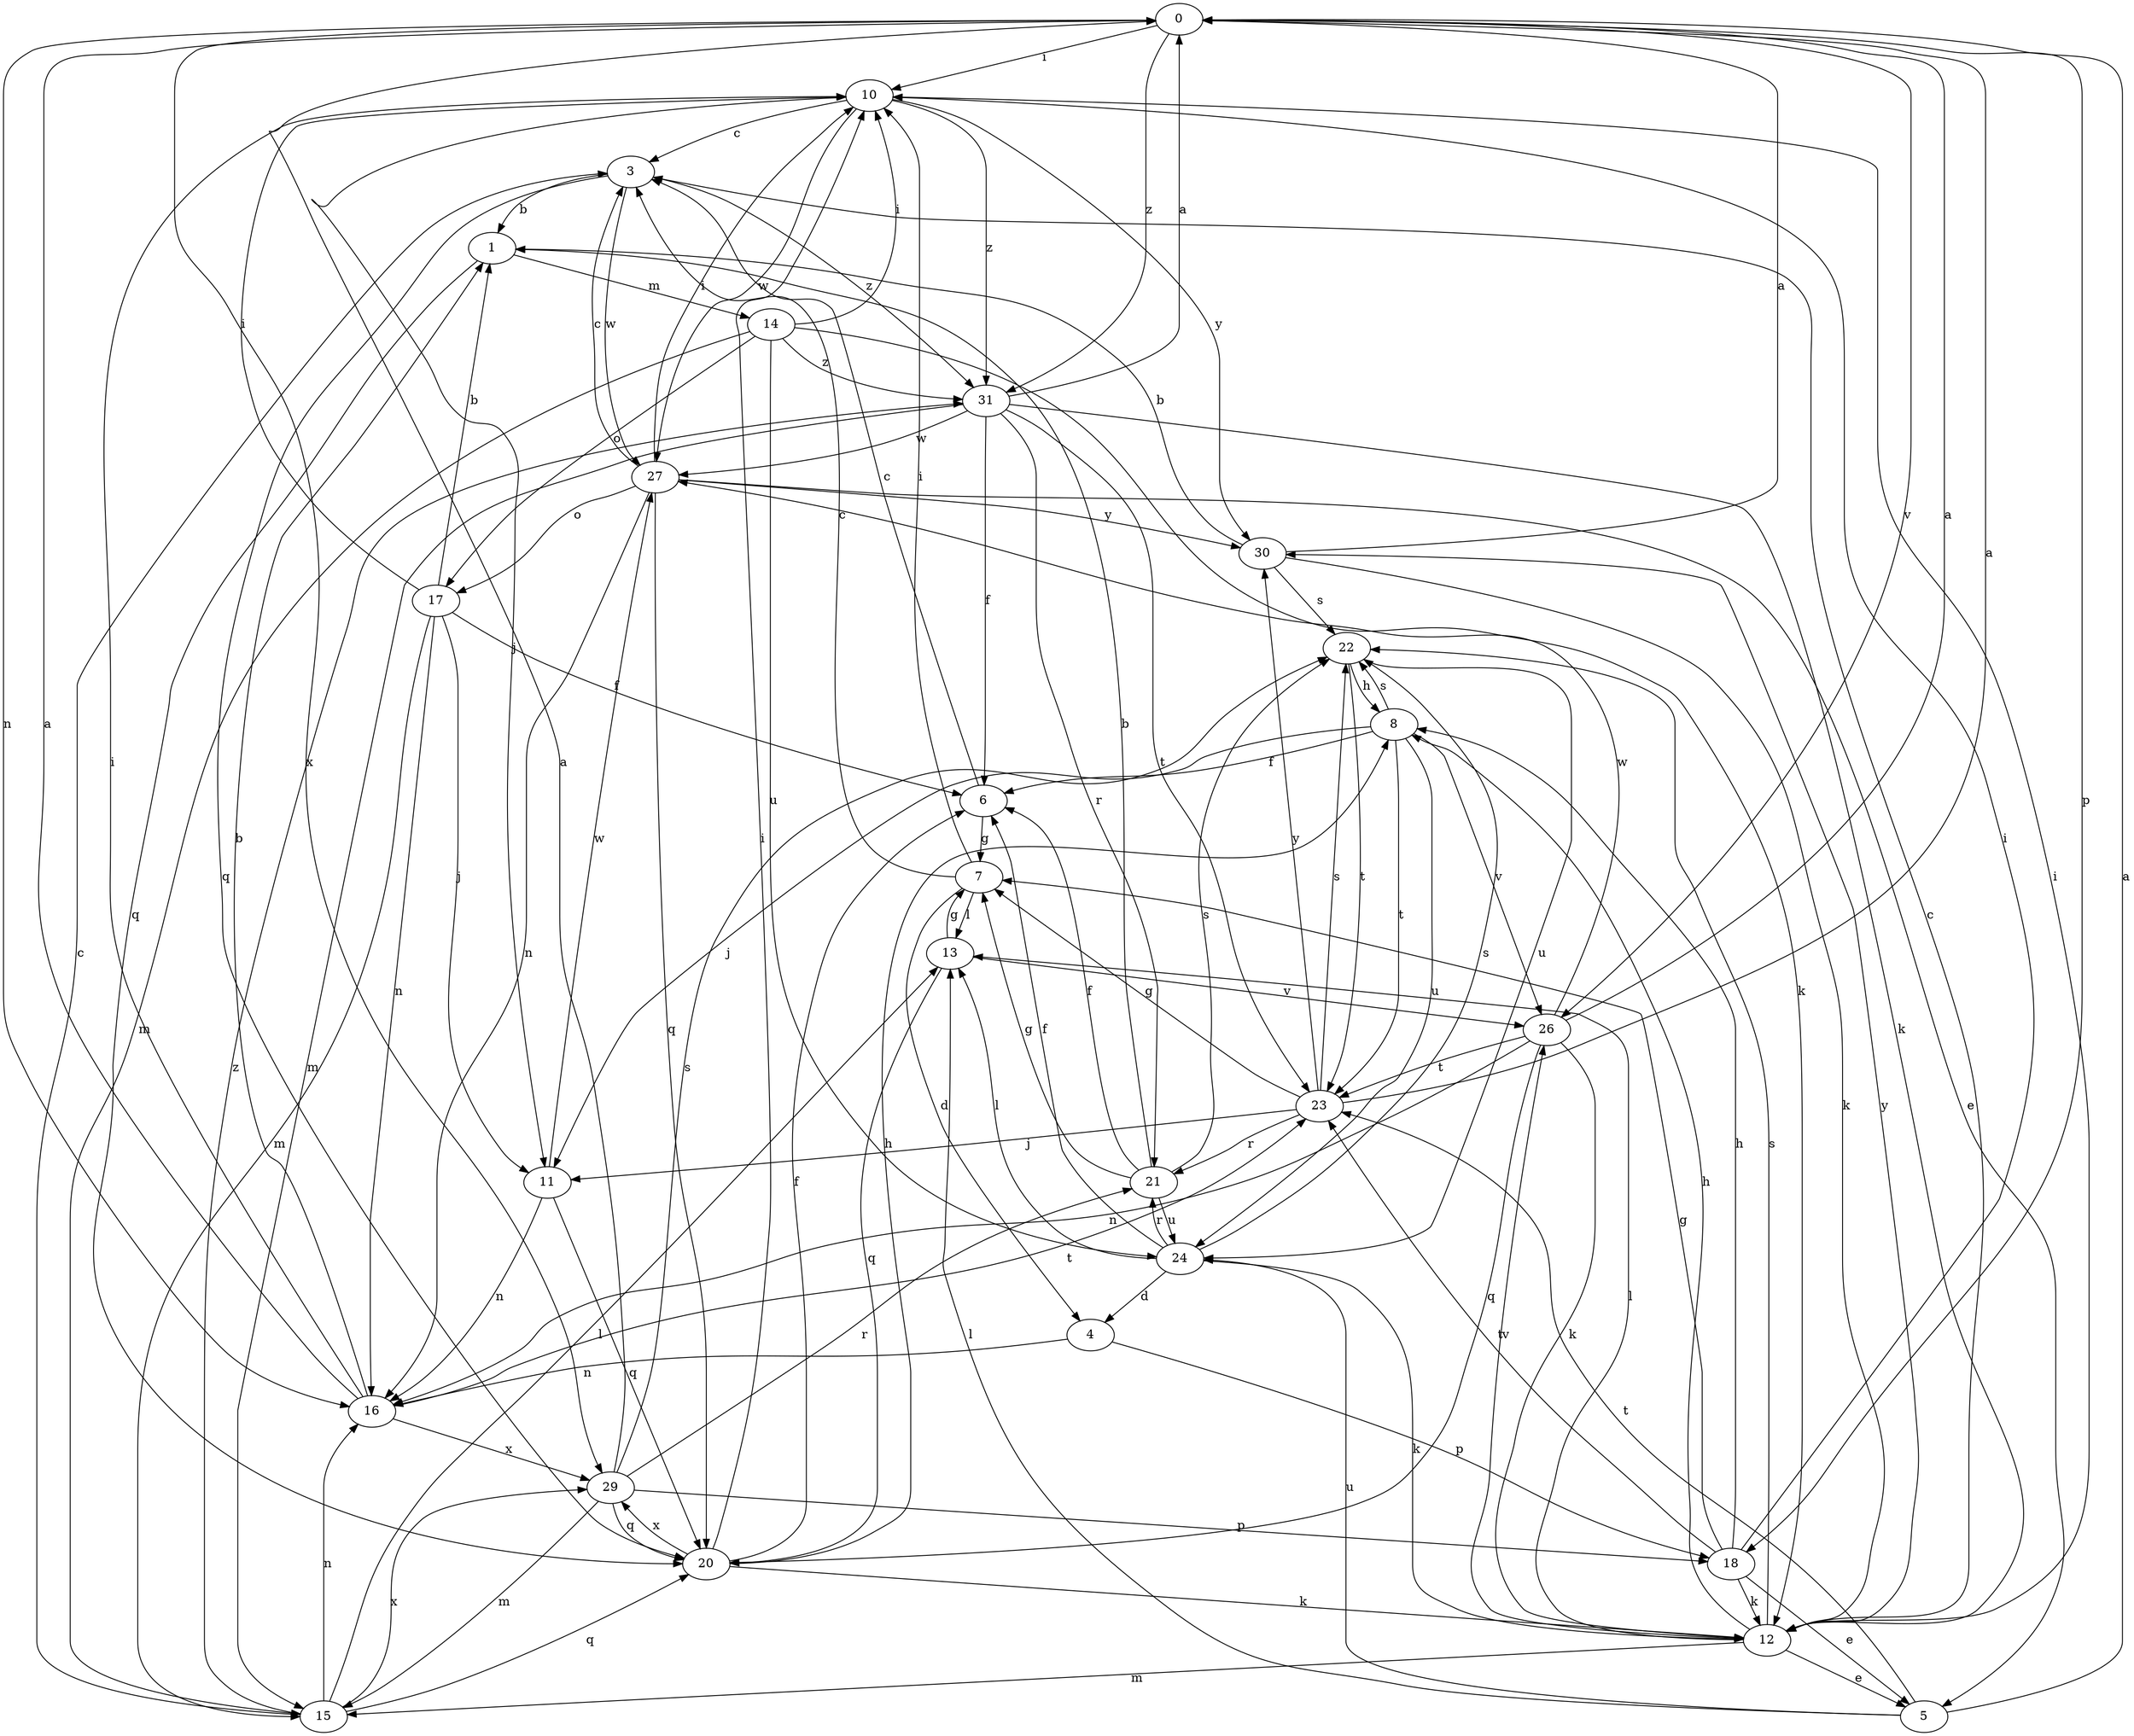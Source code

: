 strict digraph  {
0;
1;
3;
4;
5;
6;
7;
8;
10;
11;
12;
13;
14;
15;
16;
17;
18;
20;
21;
22;
23;
24;
26;
27;
29;
30;
31;
0 -> 10  [label=i];
0 -> 16  [label=n];
0 -> 18  [label=p];
0 -> 26  [label=v];
0 -> 29  [label=x];
0 -> 31  [label=z];
1 -> 14  [label=m];
1 -> 20  [label=q];
3 -> 1  [label=b];
3 -> 20  [label=q];
3 -> 27  [label=w];
3 -> 31  [label=z];
4 -> 16  [label=n];
4 -> 18  [label=p];
5 -> 0  [label=a];
5 -> 13  [label=l];
5 -> 23  [label=t];
5 -> 24  [label=u];
6 -> 3  [label=c];
6 -> 7  [label=g];
7 -> 3  [label=c];
7 -> 4  [label=d];
7 -> 10  [label=i];
7 -> 13  [label=l];
8 -> 6  [label=f];
8 -> 11  [label=j];
8 -> 22  [label=s];
8 -> 23  [label=t];
8 -> 24  [label=u];
8 -> 26  [label=v];
10 -> 3  [label=c];
10 -> 11  [label=j];
10 -> 27  [label=w];
10 -> 30  [label=y];
10 -> 31  [label=z];
11 -> 16  [label=n];
11 -> 20  [label=q];
11 -> 27  [label=w];
12 -> 3  [label=c];
12 -> 5  [label=e];
12 -> 8  [label=h];
12 -> 10  [label=i];
12 -> 13  [label=l];
12 -> 15  [label=m];
12 -> 22  [label=s];
12 -> 26  [label=v];
12 -> 30  [label=y];
13 -> 7  [label=g];
13 -> 20  [label=q];
13 -> 26  [label=v];
14 -> 10  [label=i];
14 -> 12  [label=k];
14 -> 15  [label=m];
14 -> 17  [label=o];
14 -> 24  [label=u];
14 -> 31  [label=z];
15 -> 3  [label=c];
15 -> 13  [label=l];
15 -> 16  [label=n];
15 -> 20  [label=q];
15 -> 29  [label=x];
15 -> 31  [label=z];
16 -> 0  [label=a];
16 -> 1  [label=b];
16 -> 10  [label=i];
16 -> 23  [label=t];
16 -> 29  [label=x];
17 -> 1  [label=b];
17 -> 6  [label=f];
17 -> 10  [label=i];
17 -> 11  [label=j];
17 -> 15  [label=m];
17 -> 16  [label=n];
18 -> 5  [label=e];
18 -> 7  [label=g];
18 -> 8  [label=h];
18 -> 10  [label=i];
18 -> 12  [label=k];
18 -> 23  [label=t];
20 -> 6  [label=f];
20 -> 8  [label=h];
20 -> 10  [label=i];
20 -> 12  [label=k];
20 -> 29  [label=x];
21 -> 1  [label=b];
21 -> 6  [label=f];
21 -> 7  [label=g];
21 -> 22  [label=s];
21 -> 24  [label=u];
22 -> 8  [label=h];
22 -> 23  [label=t];
22 -> 24  [label=u];
23 -> 0  [label=a];
23 -> 7  [label=g];
23 -> 11  [label=j];
23 -> 21  [label=r];
23 -> 22  [label=s];
23 -> 30  [label=y];
24 -> 4  [label=d];
24 -> 6  [label=f];
24 -> 12  [label=k];
24 -> 13  [label=l];
24 -> 21  [label=r];
24 -> 22  [label=s];
26 -> 0  [label=a];
26 -> 12  [label=k];
26 -> 16  [label=n];
26 -> 20  [label=q];
26 -> 23  [label=t];
26 -> 27  [label=w];
27 -> 3  [label=c];
27 -> 5  [label=e];
27 -> 10  [label=i];
27 -> 16  [label=n];
27 -> 17  [label=o];
27 -> 20  [label=q];
27 -> 30  [label=y];
29 -> 0  [label=a];
29 -> 15  [label=m];
29 -> 18  [label=p];
29 -> 20  [label=q];
29 -> 21  [label=r];
29 -> 22  [label=s];
30 -> 0  [label=a];
30 -> 1  [label=b];
30 -> 12  [label=k];
30 -> 22  [label=s];
31 -> 0  [label=a];
31 -> 6  [label=f];
31 -> 12  [label=k];
31 -> 15  [label=m];
31 -> 21  [label=r];
31 -> 23  [label=t];
31 -> 27  [label=w];
}
